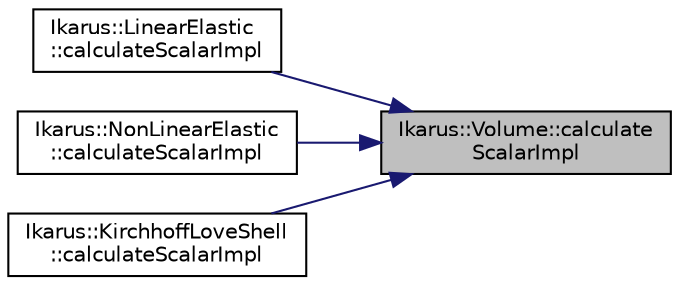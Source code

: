 digraph "Ikarus::Volume::calculateScalarImpl"
{
 // LATEX_PDF_SIZE
  edge [fontname="Helvetica",fontsize="10",labelfontname="Helvetica",labelfontsize="10"];
  node [fontname="Helvetica",fontsize="10",shape=record];
  rankdir="RL";
  Node1 [label="Ikarus::Volume::calculate\lScalarImpl",height=0.2,width=0.4,color="black", fillcolor="grey75", style="filled", fontcolor="black",tooltip=" "];
  Node1 -> Node2 [dir="back",color="midnightblue",fontsize="10",style="solid",fontname="Helvetica"];
  Node2 [label="Ikarus::LinearElastic\l::calculateScalarImpl",height=0.2,width=0.4,color="black", fillcolor="white", style="filled",URL="$a01328.html#a2bd57b0020bc5144908df7d582533cc7",tooltip=" "];
  Node1 -> Node3 [dir="back",color="midnightblue",fontsize="10",style="solid",fontname="Helvetica"];
  Node3 [label="Ikarus::NonLinearElastic\l::calculateScalarImpl",height=0.2,width=0.4,color="black", fillcolor="white", style="filled",URL="$a01368.html#ad7e34f32d4881e6bd7286bbdc4d6d2af",tooltip=" "];
  Node1 -> Node4 [dir="back",color="midnightblue",fontsize="10",style="solid",fontname="Helvetica"];
  Node4 [label="Ikarus::KirchhoffLoveShell\l::calculateScalarImpl",height=0.2,width=0.4,color="black", fillcolor="white", style="filled",URL="$a01320.html#a3eff5a18382fed4d45da446ad8d9fdb0",tooltip=" "];
}
